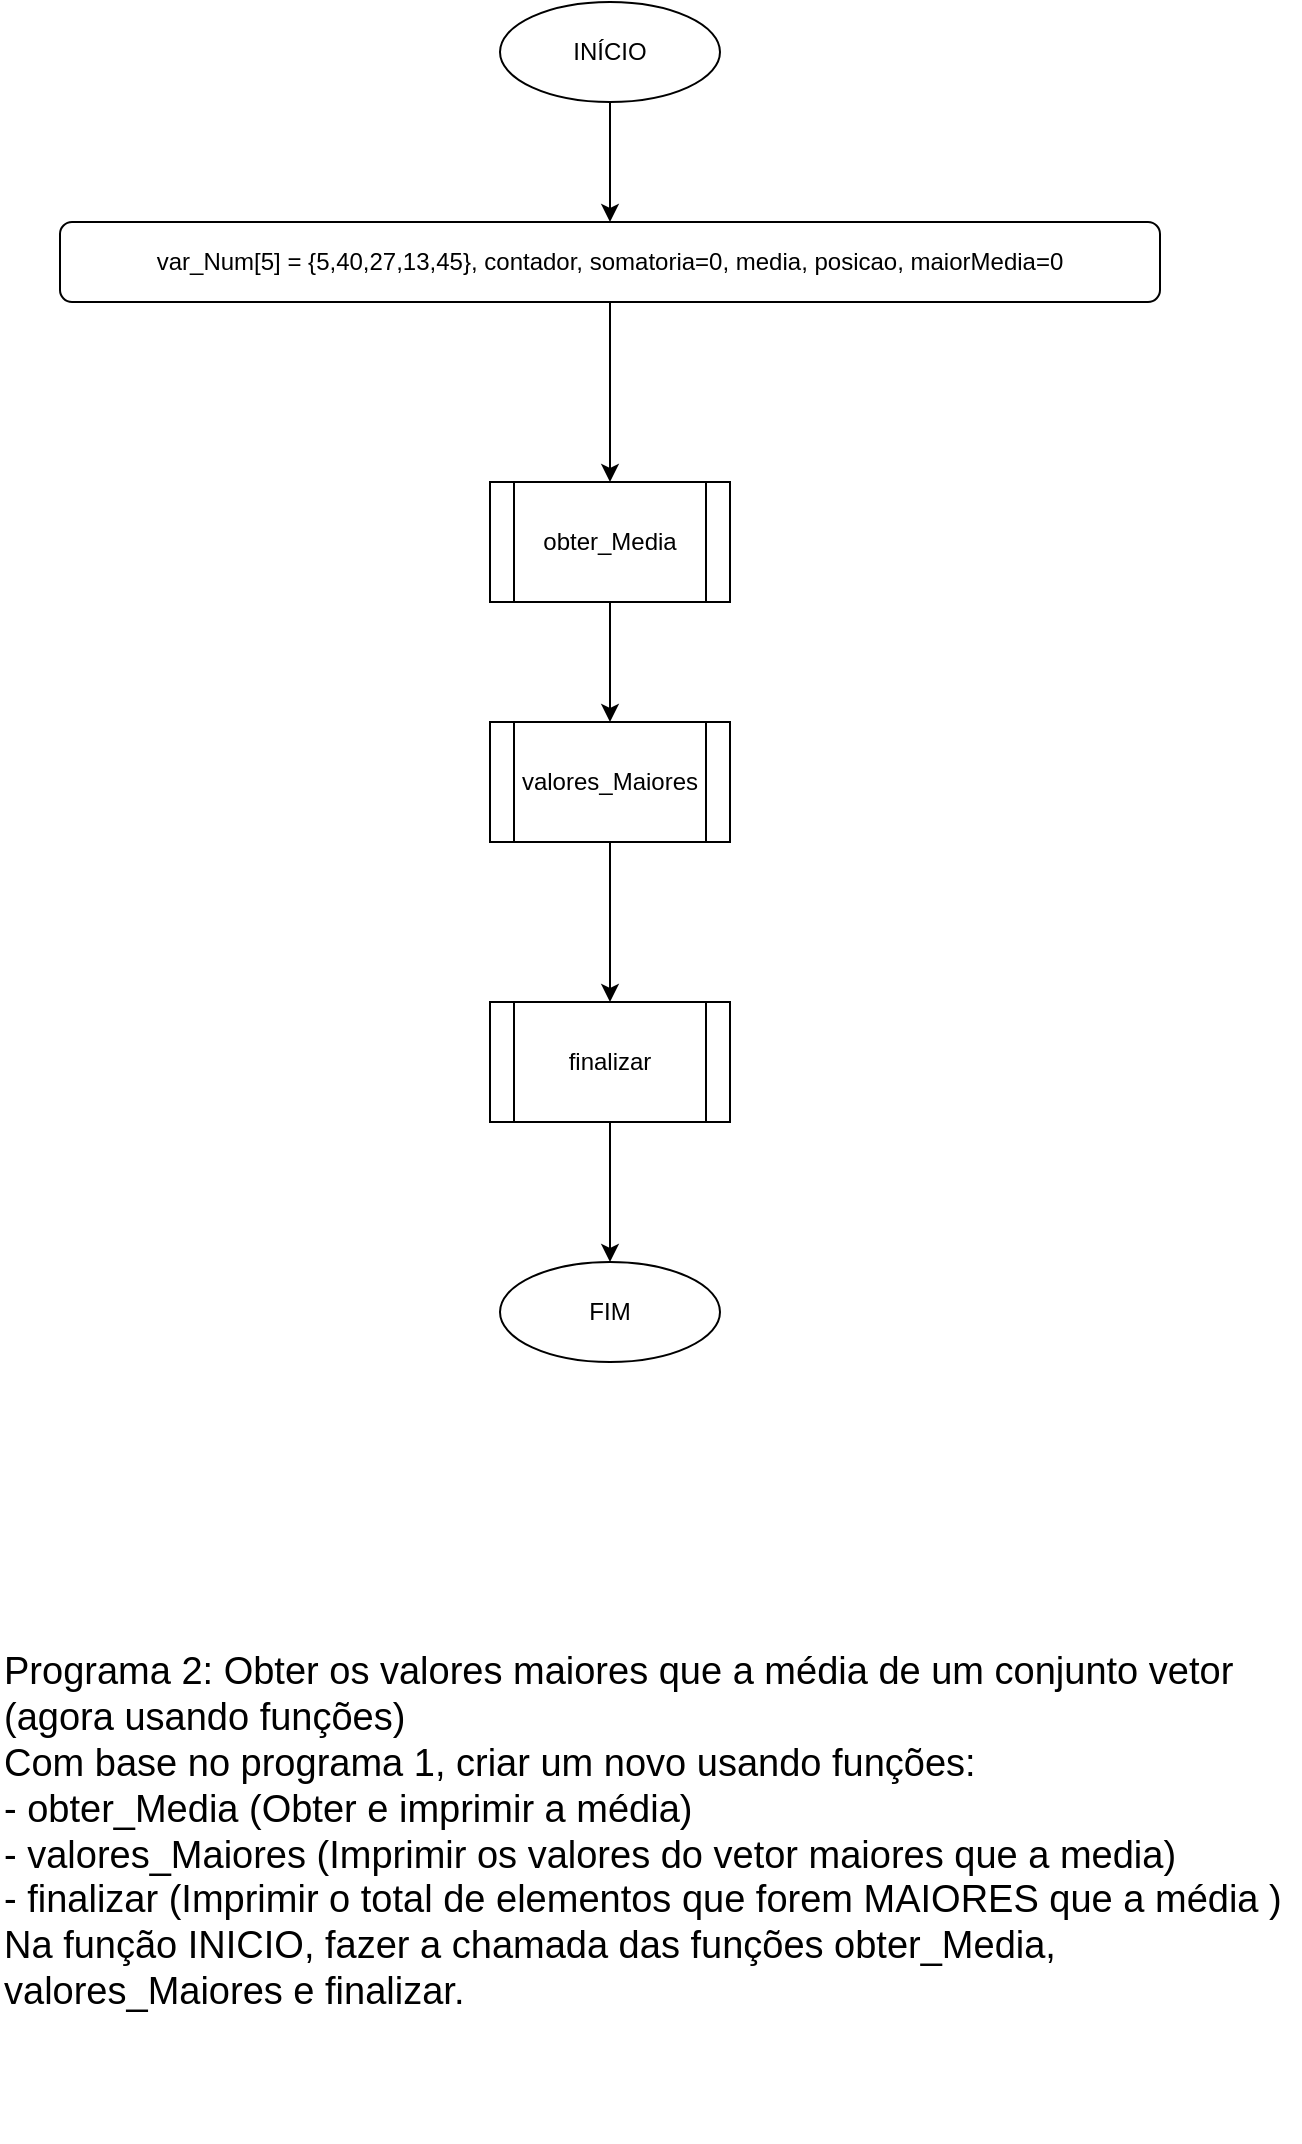 <mxfile version="26.0.6" pages="4">
  <diagram name="inicio" id="ODE0SueZLsD52wJevGZy">
    <mxGraphModel dx="926" dy="495" grid="1" gridSize="10" guides="1" tooltips="1" connect="1" arrows="1" fold="1" page="1" pageScale="1" pageWidth="827" pageHeight="1169" math="0" shadow="0">
      <root>
        <mxCell id="0" />
        <mxCell id="1" parent="0" />
        <mxCell id="ebw6bXYFtTeqh_L0jrfK-1" value="" style="edgeStyle=orthogonalEdgeStyle;rounded=0;orthogonalLoop=1;jettySize=auto;html=1;" edge="1" parent="1" source="ebw6bXYFtTeqh_L0jrfK-2" target="ebw6bXYFtTeqh_L0jrfK-9">
          <mxGeometry relative="1" as="geometry" />
        </mxCell>
        <mxCell id="ebw6bXYFtTeqh_L0jrfK-2" value="INÍCIO" style="ellipse;whiteSpace=wrap;html=1;" vertex="1" parent="1">
          <mxGeometry x="320" y="20" width="110" height="50" as="geometry" />
        </mxCell>
        <mxCell id="ebw6bXYFtTeqh_L0jrfK-3" value="FIM" style="ellipse;whiteSpace=wrap;html=1;" vertex="1" parent="1">
          <mxGeometry x="320" y="650" width="110" height="50" as="geometry" />
        </mxCell>
        <mxCell id="Z9QxGLwvMa2Bh-p7iZwY-3" value="" style="edgeStyle=orthogonalEdgeStyle;rounded=0;orthogonalLoop=1;jettySize=auto;html=1;" edge="1" parent="1" source="ebw6bXYFtTeqh_L0jrfK-9" target="Z9QxGLwvMa2Bh-p7iZwY-2">
          <mxGeometry relative="1" as="geometry" />
        </mxCell>
        <mxCell id="ebw6bXYFtTeqh_L0jrfK-9" value="var_Num[5] = {5,40,27,13,45}, contador, somatoria=0, media, posicao, maiorMedia=0" style="rounded=1;whiteSpace=wrap;html=1;" vertex="1" parent="1">
          <mxGeometry x="100" y="130" width="550" height="40" as="geometry" />
        </mxCell>
        <mxCell id="140NgR9uy79bS3kuNUFV-1" value="" style="edgeStyle=orthogonalEdgeStyle;rounded=0;orthogonalLoop=1;jettySize=auto;html=1;" edge="1" parent="1" source="Z9QxGLwvMa2Bh-p7iZwY-2" target="Z9QxGLwvMa2Bh-p7iZwY-4">
          <mxGeometry relative="1" as="geometry" />
        </mxCell>
        <UserObject label="obter_Media" link="data:page/id,YihwoiRrFMLe-VBCF1Hk" id="Z9QxGLwvMa2Bh-p7iZwY-2">
          <mxCell style="shape=process;whiteSpace=wrap;html=1;backgroundOutline=1;" vertex="1" parent="1">
            <mxGeometry x="315" y="260" width="120" height="60" as="geometry" />
          </mxCell>
        </UserObject>
        <mxCell id="dHs72HVnITJ3znVizaNC-2" value="" style="edgeStyle=orthogonalEdgeStyle;rounded=0;orthogonalLoop=1;jettySize=auto;html=1;" edge="1" parent="1" source="Z9QxGLwvMa2Bh-p7iZwY-4" target="dHs72HVnITJ3znVizaNC-1">
          <mxGeometry relative="1" as="geometry" />
        </mxCell>
        <UserObject label="valores_Maiores" link="data:page/id,GQsSWdEyLIMuoIHdqDAc" id="Z9QxGLwvMa2Bh-p7iZwY-4">
          <mxCell style="shape=process;whiteSpace=wrap;html=1;backgroundOutline=1;" vertex="1" parent="1">
            <mxGeometry x="315" y="380" width="120" height="60" as="geometry" />
          </mxCell>
        </UserObject>
        <mxCell id="dHs72HVnITJ3znVizaNC-3" value="" style="edgeStyle=orthogonalEdgeStyle;rounded=0;orthogonalLoop=1;jettySize=auto;html=1;" edge="1" parent="1" source="dHs72HVnITJ3znVizaNC-1" target="ebw6bXYFtTeqh_L0jrfK-3">
          <mxGeometry relative="1" as="geometry" />
        </mxCell>
        <UserObject label="finalizar" link="data:page/id,YocKZWRcOjoEsQsnLjTS" id="dHs72HVnITJ3znVizaNC-1">
          <mxCell style="shape=process;whiteSpace=wrap;html=1;backgroundOutline=1;" vertex="1" parent="1">
            <mxGeometry x="315" y="520" width="120" height="60" as="geometry" />
          </mxCell>
        </UserObject>
        <mxCell id="JEuINQk3SpcHW2001kjg-1" value="&lt;div align=&quot;left&quot;&gt;&lt;font style=&quot;font-size: 19px;&quot;&gt;Programa 2: Obter os valores maiores que a média de um conjunto vetor&lt;br&gt;(agora usando funções)&lt;br&gt;Com base no programa 1, criar um novo usando funções:&lt;br&gt;- obter_Media (Obter e imprimir a média)&lt;br&gt;- valores_Maiores (Imprimir os valores do vetor maiores que a media)&lt;br&gt;- finalizar (Imprimir o total de elementos que forem MAIORES que a média )&lt;br&gt;Na função INICIO, fazer a chamada das funções obter_Media,&lt;br&gt;valores_Maiores e finalizar.&lt;/font&gt;&lt;/div&gt;" style="text;html=1;align=left;verticalAlign=middle;whiteSpace=wrap;rounded=0;" vertex="1" parent="1">
          <mxGeometry x="70" y="780" width="650" height="310" as="geometry" />
        </mxCell>
      </root>
    </mxGraphModel>
  </diagram>
  <diagram id="YihwoiRrFMLe-VBCF1Hk" name="obter_Media">
    <mxGraphModel dx="926" dy="495" grid="1" gridSize="10" guides="1" tooltips="1" connect="1" arrows="1" fold="1" page="1" pageScale="1" pageWidth="827" pageHeight="1169" math="0" shadow="0">
      <root>
        <mxCell id="0" />
        <mxCell id="1" parent="0" />
        <mxCell id="6U6qbttpYMMeHau9JDwR-1" value="" style="edgeStyle=orthogonalEdgeStyle;rounded=0;orthogonalLoop=1;jettySize=auto;html=1;" edge="1" parent="1" source="KnnhQqQoAeGXcrHG4HEQ-2" target="KnnhQqQoAeGXcrHG4HEQ-6">
          <mxGeometry relative="1" as="geometry" />
        </mxCell>
        <mxCell id="KnnhQqQoAeGXcrHG4HEQ-2" value="INÍCIO" style="ellipse;whiteSpace=wrap;html=1;" vertex="1" parent="1">
          <mxGeometry x="320" y="20" width="110" height="50" as="geometry" />
        </mxCell>
        <mxCell id="KnnhQqQoAeGXcrHG4HEQ-3" value="" style="edgeStyle=orthogonalEdgeStyle;rounded=0;orthogonalLoop=1;jettySize=auto;html=1;" edge="1" parent="1" source="KnnhQqQoAeGXcrHG4HEQ-4" target="KnnhQqQoAeGXcrHG4HEQ-11">
          <mxGeometry relative="1" as="geometry" />
        </mxCell>
        <mxCell id="KnnhQqQoAeGXcrHG4HEQ-4" value="posicao = var_Num[contador]&lt;br&gt;somatoria += var_Num[contador]" style="shape=parallelogram;html=1;strokeWidth=2;perimeter=parallelogramPerimeter;whiteSpace=wrap;rounded=1;arcSize=12;size=0.23;" vertex="1" parent="1">
          <mxGeometry x="215" y="240" width="320" height="50" as="geometry" />
        </mxCell>
        <mxCell id="KnnhQqQoAeGXcrHG4HEQ-5" value="" style="edgeStyle=orthogonalEdgeStyle;rounded=0;orthogonalLoop=1;jettySize=auto;html=1;" edge="1" parent="1" source="KnnhQqQoAeGXcrHG4HEQ-6" target="KnnhQqQoAeGXcrHG4HEQ-4">
          <mxGeometry relative="1" as="geometry" />
        </mxCell>
        <mxCell id="KnnhQqQoAeGXcrHG4HEQ-6" value="contador=0; contador&amp;lt;=4; contador++" style="rounded=1;whiteSpace=wrap;html=1;" vertex="1" parent="1">
          <mxGeometry x="240" y="130" width="270" height="30" as="geometry" />
        </mxCell>
        <mxCell id="KnnhQqQoAeGXcrHG4HEQ-10" value="" style="edgeStyle=orthogonalEdgeStyle;rounded=0;orthogonalLoop=1;jettySize=auto;html=1;" edge="1" parent="1" source="KnnhQqQoAeGXcrHG4HEQ-11" target="KnnhQqQoAeGXcrHG4HEQ-13">
          <mxGeometry relative="1" as="geometry" />
        </mxCell>
        <mxCell id="KnnhQqQoAeGXcrHG4HEQ-11" value="media = somatoria / 5" style="shape=parallelogram;html=1;strokeWidth=2;perimeter=parallelogramPerimeter;whiteSpace=wrap;rounded=1;arcSize=12;size=0.23;" vertex="1" parent="1">
          <mxGeometry x="215" y="340" width="320" height="50" as="geometry" />
        </mxCell>
        <mxCell id="6U6qbttpYMMeHau9JDwR-3" value="" style="edgeStyle=orthogonalEdgeStyle;rounded=0;orthogonalLoop=1;jettySize=auto;html=1;" edge="1" parent="1" source="KnnhQqQoAeGXcrHG4HEQ-13" target="6U6qbttpYMMeHau9JDwR-2">
          <mxGeometry relative="1" as="geometry" />
        </mxCell>
        <mxCell id="KnnhQqQoAeGXcrHG4HEQ-13" value="media" style="strokeWidth=2;html=1;shape=mxgraph.flowchart.display;whiteSpace=wrap;" vertex="1" parent="1">
          <mxGeometry x="327.5" y="440" width="95" height="40" as="geometry" />
        </mxCell>
        <mxCell id="6U6qbttpYMMeHau9JDwR-2" value="FIM" style="ellipse;whiteSpace=wrap;html=1;" vertex="1" parent="1">
          <mxGeometry x="320" y="535" width="110" height="50" as="geometry" />
        </mxCell>
      </root>
    </mxGraphModel>
  </diagram>
  <diagram id="GQsSWdEyLIMuoIHdqDAc" name="valores_Maiores">
    <mxGraphModel dx="1354" dy="723" grid="1" gridSize="10" guides="1" tooltips="1" connect="1" arrows="1" fold="1" page="1" pageScale="1" pageWidth="827" pageHeight="1169" math="0" shadow="0">
      <root>
        <mxCell id="0" />
        <mxCell id="1" parent="0" />
        <mxCell id="CYxSL63x75DvEFBZzS88-1" value="" style="edgeStyle=orthogonalEdgeStyle;rounded=0;orthogonalLoop=1;jettySize=auto;html=1;" edge="1" parent="1" source="XDTzV_5zcqFmsoeyVP52-2" target="XDTzV_5zcqFmsoeyVP52-15">
          <mxGeometry relative="1" as="geometry" />
        </mxCell>
        <mxCell id="XDTzV_5zcqFmsoeyVP52-2" value="INÍCIO" style="ellipse;whiteSpace=wrap;html=1;" vertex="1" parent="1">
          <mxGeometry x="320" y="20" width="110" height="50" as="geometry" />
        </mxCell>
        <mxCell id="XDTzV_5zcqFmsoeyVP52-14" value="" style="edgeStyle=orthogonalEdgeStyle;rounded=0;orthogonalLoop=1;jettySize=auto;html=1;" edge="1" parent="1" source="XDTzV_5zcqFmsoeyVP52-15" target="XDTzV_5zcqFmsoeyVP52-18">
          <mxGeometry relative="1" as="geometry" />
        </mxCell>
        <mxCell id="XDTzV_5zcqFmsoeyVP52-15" value="contador=0; contador&amp;lt;=4; contador++" style="rounded=1;whiteSpace=wrap;html=1;" vertex="1" parent="1">
          <mxGeometry x="240" y="160" width="270" height="30" as="geometry" />
        </mxCell>
        <mxCell id="XDTzV_5zcqFmsoeyVP52-16" value="" style="edgeStyle=orthogonalEdgeStyle;rounded=0;orthogonalLoop=1;jettySize=auto;html=1;entryX=0.5;entryY=0;entryDx=0;entryDy=0;" edge="1" parent="1" source="XDTzV_5zcqFmsoeyVP52-18" target="XDTzV_5zcqFmsoeyVP52-20">
          <mxGeometry relative="1" as="geometry">
            <mxPoint x="622.5" y="315" as="targetPoint" />
          </mxGeometry>
        </mxCell>
        <mxCell id="XDTzV_5zcqFmsoeyVP52-17" value="" style="edgeStyle=orthogonalEdgeStyle;rounded=0;orthogonalLoop=1;jettySize=auto;html=1;" edge="1" parent="1" source="XDTzV_5zcqFmsoeyVP52-18">
          <mxGeometry relative="1" as="geometry">
            <mxPoint x="375" y="440" as="targetPoint" />
          </mxGeometry>
        </mxCell>
        <mxCell id="XDTzV_5zcqFmsoeyVP52-18" value="var_Num[contador] &amp;gt; media" style="strokeWidth=2;html=1;shape=mxgraph.flowchart.decision;whiteSpace=wrap;" vertex="1" parent="1">
          <mxGeometry x="261.25" y="260" width="227.5" height="110" as="geometry" />
        </mxCell>
        <mxCell id="XDTzV_5zcqFmsoeyVP52-19" value="" style="edgeStyle=orthogonalEdgeStyle;rounded=0;orthogonalLoop=1;jettySize=auto;html=1;entryX=1;entryY=0.5;entryDx=0;entryDy=0;" edge="1" parent="1" source="XDTzV_5zcqFmsoeyVP52-20" target="XDTzV_5zcqFmsoeyVP52-26">
          <mxGeometry relative="1" as="geometry">
            <mxPoint x="625" y="550.0" as="targetPoint" />
            <Array as="points">
              <mxPoint x="620" y="550" />
            </Array>
          </mxGeometry>
        </mxCell>
        <mxCell id="XDTzV_5zcqFmsoeyVP52-20" value="var_Num[contador]&lt;br&gt;maiorMedia++" style="rounded=1;whiteSpace=wrap;html=1;" vertex="1" parent="1">
          <mxGeometry x="535" y="390" width="180" height="50" as="geometry" />
        </mxCell>
        <mxCell id="XDTzV_5zcqFmsoeyVP52-21" value="" style="edgeStyle=orthogonalEdgeStyle;rounded=0;orthogonalLoop=1;jettySize=auto;html=1;" edge="1" parent="1" source="XDTzV_5zcqFmsoeyVP52-22" target="XDTzV_5zcqFmsoeyVP52-26">
          <mxGeometry relative="1" as="geometry" />
        </mxCell>
        <mxCell id="XDTzV_5zcqFmsoeyVP52-22" value="maiorMedia" style="strokeWidth=2;html=1;shape=mxgraph.flowchart.display;whiteSpace=wrap;" vertex="1" parent="1">
          <mxGeometry x="327.5" y="440" width="95" height="40" as="geometry" />
        </mxCell>
        <mxCell id="XDTzV_5zcqFmsoeyVP52-23" value="V" style="text;html=1;align=center;verticalAlign=middle;whiteSpace=wrap;rounded=0;" vertex="1" parent="1">
          <mxGeometry x="560" y="280" width="60" height="30" as="geometry" />
        </mxCell>
        <mxCell id="XDTzV_5zcqFmsoeyVP52-24" value="F" style="text;html=1;align=center;verticalAlign=middle;whiteSpace=wrap;rounded=0;" vertex="1" parent="1">
          <mxGeometry x="290" y="390" width="60" height="30" as="geometry" />
        </mxCell>
        <mxCell id="DQJ8If8CJgqTdQQpMCvp-2" value="" style="edgeStyle=orthogonalEdgeStyle;rounded=0;orthogonalLoop=1;jettySize=auto;html=1;" edge="1" parent="1" source="XDTzV_5zcqFmsoeyVP52-26" target="DQJ8If8CJgqTdQQpMCvp-1">
          <mxGeometry relative="1" as="geometry" />
        </mxCell>
        <mxCell id="XDTzV_5zcqFmsoeyVP52-26" value="" style="ellipse;whiteSpace=wrap;html=1;aspect=fixed;" vertex="1" parent="1">
          <mxGeometry x="355" y="530" width="40" height="40" as="geometry" />
        </mxCell>
        <mxCell id="DQJ8If8CJgqTdQQpMCvp-1" value="FIM" style="ellipse;whiteSpace=wrap;html=1;" vertex="1" parent="1">
          <mxGeometry x="320" y="610" width="110" height="50" as="geometry" />
        </mxCell>
      </root>
    </mxGraphModel>
  </diagram>
  <diagram id="YocKZWRcOjoEsQsnLjTS" name="finalizar">
    <mxGraphModel dx="1035" dy="553" grid="1" gridSize="10" guides="1" tooltips="1" connect="1" arrows="1" fold="1" page="1" pageScale="1" pageWidth="827" pageHeight="1169" math="0" shadow="0">
      <root>
        <mxCell id="0" />
        <mxCell id="1" parent="0" />
        <mxCell id="Y838kW10eguHRFC3SUhS-12" value="" style="edgeStyle=orthogonalEdgeStyle;rounded=0;orthogonalLoop=1;jettySize=auto;html=1;" edge="1" parent="1" source="Y838kW10eguHRFC3SUhS-2" target="Y838kW10eguHRFC3SUhS-10">
          <mxGeometry relative="1" as="geometry" />
        </mxCell>
        <mxCell id="Y838kW10eguHRFC3SUhS-2" value="INÍCIO" style="ellipse;whiteSpace=wrap;html=1;" vertex="1" parent="1">
          <mxGeometry x="345" y="50" width="110" height="50" as="geometry" />
        </mxCell>
        <mxCell id="Y838kW10eguHRFC3SUhS-9" value="" style="edgeStyle=orthogonalEdgeStyle;rounded=0;orthogonalLoop=1;jettySize=auto;html=1;" edge="1" parent="1" source="Y838kW10eguHRFC3SUhS-10" target="Y838kW10eguHRFC3SUhS-11">
          <mxGeometry relative="1" as="geometry" />
        </mxCell>
        <mxCell id="Y838kW10eguHRFC3SUhS-10" value="maiorMedia" style="strokeWidth=2;html=1;shape=mxgraph.flowchart.display;whiteSpace=wrap;" vertex="1" parent="1">
          <mxGeometry x="352.5" y="180" width="95" height="40" as="geometry" />
        </mxCell>
        <mxCell id="Y838kW10eguHRFC3SUhS-11" value="FIM" style="ellipse;whiteSpace=wrap;html=1;" vertex="1" parent="1">
          <mxGeometry x="345" y="275" width="110" height="50" as="geometry" />
        </mxCell>
      </root>
    </mxGraphModel>
  </diagram>
</mxfile>
